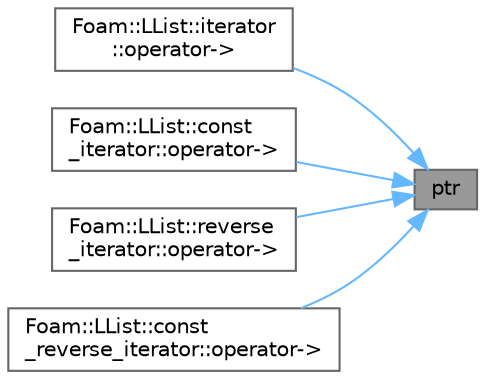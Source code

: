 digraph "ptr"
{
 // LATEX_PDF_SIZE
  bgcolor="transparent";
  edge [fontname=Helvetica,fontsize=10,labelfontname=Helvetica,labelfontsize=10];
  node [fontname=Helvetica,fontsize=10,shape=box,height=0.2,width=0.4];
  rankdir="RL";
  Node1 [id="Node000001",label="ptr",height=0.2,width=0.4,color="gray40", fillcolor="grey60", style="filled", fontcolor="black",tooltip=" "];
  Node1 -> Node2 [id="edge1_Node000001_Node000002",dir="back",color="steelblue1",style="solid",tooltip=" "];
  Node2 [id="Node000002",label="Foam::LList::iterator\l::operator-\>",height=0.2,width=0.4,color="grey40", fillcolor="white", style="filled",URL="$classFoam_1_1LList_1_1iterator.html#aef4e7d4e0fa56e9f7509c555f73d24d2",tooltip=" "];
  Node1 -> Node3 [id="edge2_Node000001_Node000003",dir="back",color="steelblue1",style="solid",tooltip=" "];
  Node3 [id="Node000003",label="Foam::LList::const\l_iterator::operator-\>",height=0.2,width=0.4,color="grey40", fillcolor="white", style="filled",URL="$classFoam_1_1LList_1_1const__iterator.html#a0c422f7b8f2ec2cdb73eb03871b2bad4",tooltip=" "];
  Node1 -> Node4 [id="edge3_Node000001_Node000004",dir="back",color="steelblue1",style="solid",tooltip=" "];
  Node4 [id="Node000004",label="Foam::LList::reverse\l_iterator::operator-\>",height=0.2,width=0.4,color="grey40", fillcolor="white", style="filled",URL="$classFoam_1_1LList_1_1reverse__iterator.html#aef4e7d4e0fa56e9f7509c555f73d24d2",tooltip=" "];
  Node1 -> Node5 [id="edge4_Node000001_Node000005",dir="back",color="steelblue1",style="solid",tooltip=" "];
  Node5 [id="Node000005",label="Foam::LList::const\l_reverse_iterator::operator-\>",height=0.2,width=0.4,color="grey40", fillcolor="white", style="filled",URL="$classFoam_1_1LList_1_1const__reverse__iterator.html#a0c422f7b8f2ec2cdb73eb03871b2bad4",tooltip=" "];
}
